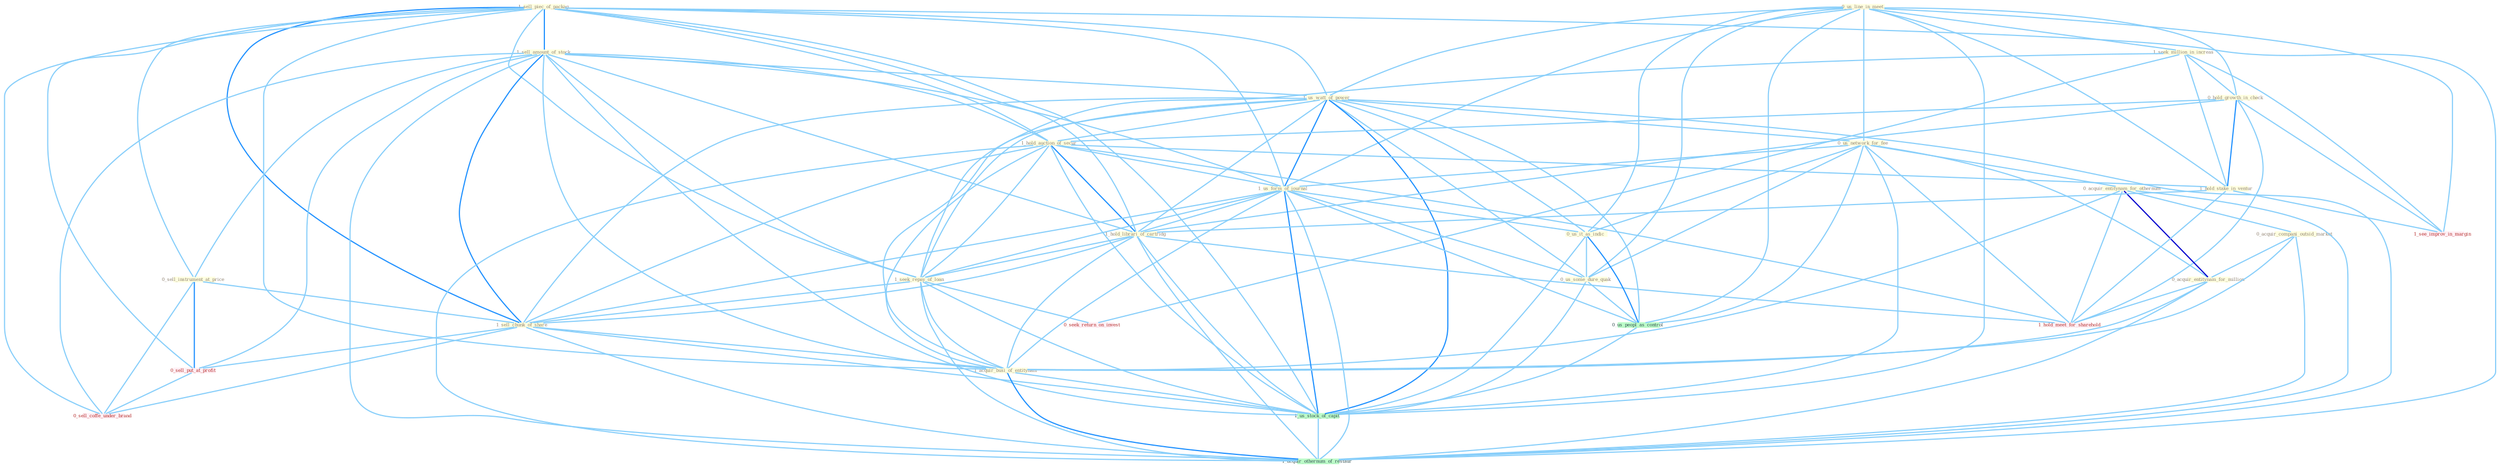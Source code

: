 Graph G{ 
    node
    [shape=polygon,style=filled,width=.5,height=.06,color="#BDFCC9",fixedsize=true,fontsize=4,
    fontcolor="#2f4f4f"];
    {node
    [color="#ffffe0", fontcolor="#8b7d6b"] "0_us_line_in_meet " "1_sell_piec_of_packag " "1_sell_amount_of_stock " "1_us_watt_of_power " "0_us_network_for_fee " "1_seek_million_in_increas " "0_hold_growth_in_check " "1_hold_auction_of_secur " "0_acquir_entitynam_for_othernum " "1_us_form_of_journal " "1_hold_stake_in_ventur " "0_acquir_compani_outsid_market " "0_sell_instrument_at_price " "1_hold_librari_of_cartridg " "1_seek_repay_of_loan " "1_sell_chunk_of_share " "0_acquir_entitynam_for_million " "1_acquir_busi_of_entitynam " "0_us_it_as_indic " "0_us_some_dure_quak "}
{node [color="#fff0f5", fontcolor="#b22222"] "0_sell_put_at_profit " "0_seek_return_on_invest " "1_see_improv_in_margin " "0_sell_coffe_under_brand " "1_hold_meet_for_sharehold "}
edge [color="#B0E2FF"];

	"0_us_line_in_meet " -- "1_us_watt_of_power " [w="1", color="#87cefa" ];
	"0_us_line_in_meet " -- "0_us_network_for_fee " [w="1", color="#87cefa" ];
	"0_us_line_in_meet " -- "1_seek_million_in_increas " [w="1", color="#87cefa" ];
	"0_us_line_in_meet " -- "0_hold_growth_in_check " [w="1", color="#87cefa" ];
	"0_us_line_in_meet " -- "1_us_form_of_journal " [w="1", color="#87cefa" ];
	"0_us_line_in_meet " -- "1_hold_stake_in_ventur " [w="1", color="#87cefa" ];
	"0_us_line_in_meet " -- "0_us_it_as_indic " [w="1", color="#87cefa" ];
	"0_us_line_in_meet " -- "0_us_some_dure_quak " [w="1", color="#87cefa" ];
	"0_us_line_in_meet " -- "0_us_peopl_as_control " [w="1", color="#87cefa" ];
	"0_us_line_in_meet " -- "1_us_stock_of_capit " [w="1", color="#87cefa" ];
	"0_us_line_in_meet " -- "1_see_improv_in_margin " [w="1", color="#87cefa" ];
	"1_sell_piec_of_packag " -- "1_sell_amount_of_stock " [w="2", color="#1e90ff" , len=0.8];
	"1_sell_piec_of_packag " -- "1_us_watt_of_power " [w="1", color="#87cefa" ];
	"1_sell_piec_of_packag " -- "1_hold_auction_of_secur " [w="1", color="#87cefa" ];
	"1_sell_piec_of_packag " -- "1_us_form_of_journal " [w="1", color="#87cefa" ];
	"1_sell_piec_of_packag " -- "0_sell_instrument_at_price " [w="1", color="#87cefa" ];
	"1_sell_piec_of_packag " -- "1_hold_librari_of_cartridg " [w="1", color="#87cefa" ];
	"1_sell_piec_of_packag " -- "1_seek_repay_of_loan " [w="1", color="#87cefa" ];
	"1_sell_piec_of_packag " -- "1_sell_chunk_of_share " [w="2", color="#1e90ff" , len=0.8];
	"1_sell_piec_of_packag " -- "1_acquir_busi_of_entitynam " [w="1", color="#87cefa" ];
	"1_sell_piec_of_packag " -- "0_sell_put_at_profit " [w="1", color="#87cefa" ];
	"1_sell_piec_of_packag " -- "1_us_stock_of_capit " [w="1", color="#87cefa" ];
	"1_sell_piec_of_packag " -- "0_sell_coffe_under_brand " [w="1", color="#87cefa" ];
	"1_sell_piec_of_packag " -- "1_acquir_othernum_of_restaur " [w="1", color="#87cefa" ];
	"1_sell_amount_of_stock " -- "1_us_watt_of_power " [w="1", color="#87cefa" ];
	"1_sell_amount_of_stock " -- "1_hold_auction_of_secur " [w="1", color="#87cefa" ];
	"1_sell_amount_of_stock " -- "1_us_form_of_journal " [w="1", color="#87cefa" ];
	"1_sell_amount_of_stock " -- "0_sell_instrument_at_price " [w="1", color="#87cefa" ];
	"1_sell_amount_of_stock " -- "1_hold_librari_of_cartridg " [w="1", color="#87cefa" ];
	"1_sell_amount_of_stock " -- "1_seek_repay_of_loan " [w="1", color="#87cefa" ];
	"1_sell_amount_of_stock " -- "1_sell_chunk_of_share " [w="2", color="#1e90ff" , len=0.8];
	"1_sell_amount_of_stock " -- "1_acquir_busi_of_entitynam " [w="1", color="#87cefa" ];
	"1_sell_amount_of_stock " -- "0_sell_put_at_profit " [w="1", color="#87cefa" ];
	"1_sell_amount_of_stock " -- "1_us_stock_of_capit " [w="1", color="#87cefa" ];
	"1_sell_amount_of_stock " -- "0_sell_coffe_under_brand " [w="1", color="#87cefa" ];
	"1_sell_amount_of_stock " -- "1_acquir_othernum_of_restaur " [w="1", color="#87cefa" ];
	"1_us_watt_of_power " -- "0_us_network_for_fee " [w="1", color="#87cefa" ];
	"1_us_watt_of_power " -- "1_hold_auction_of_secur " [w="1", color="#87cefa" ];
	"1_us_watt_of_power " -- "1_us_form_of_journal " [w="2", color="#1e90ff" , len=0.8];
	"1_us_watt_of_power " -- "1_hold_librari_of_cartridg " [w="1", color="#87cefa" ];
	"1_us_watt_of_power " -- "1_seek_repay_of_loan " [w="1", color="#87cefa" ];
	"1_us_watt_of_power " -- "1_sell_chunk_of_share " [w="1", color="#87cefa" ];
	"1_us_watt_of_power " -- "1_acquir_busi_of_entitynam " [w="1", color="#87cefa" ];
	"1_us_watt_of_power " -- "0_us_it_as_indic " [w="1", color="#87cefa" ];
	"1_us_watt_of_power " -- "0_us_some_dure_quak " [w="1", color="#87cefa" ];
	"1_us_watt_of_power " -- "0_us_peopl_as_control " [w="1", color="#87cefa" ];
	"1_us_watt_of_power " -- "1_us_stock_of_capit " [w="2", color="#1e90ff" , len=0.8];
	"1_us_watt_of_power " -- "1_acquir_othernum_of_restaur " [w="1", color="#87cefa" ];
	"0_us_network_for_fee " -- "0_acquir_entitynam_for_othernum " [w="1", color="#87cefa" ];
	"0_us_network_for_fee " -- "1_us_form_of_journal " [w="1", color="#87cefa" ];
	"0_us_network_for_fee " -- "0_acquir_entitynam_for_million " [w="1", color="#87cefa" ];
	"0_us_network_for_fee " -- "0_us_it_as_indic " [w="1", color="#87cefa" ];
	"0_us_network_for_fee " -- "0_us_some_dure_quak " [w="1", color="#87cefa" ];
	"0_us_network_for_fee " -- "0_us_peopl_as_control " [w="1", color="#87cefa" ];
	"0_us_network_for_fee " -- "1_us_stock_of_capit " [w="1", color="#87cefa" ];
	"0_us_network_for_fee " -- "1_hold_meet_for_sharehold " [w="1", color="#87cefa" ];
	"1_seek_million_in_increas " -- "0_hold_growth_in_check " [w="1", color="#87cefa" ];
	"1_seek_million_in_increas " -- "1_hold_stake_in_ventur " [w="1", color="#87cefa" ];
	"1_seek_million_in_increas " -- "1_seek_repay_of_loan " [w="1", color="#87cefa" ];
	"1_seek_million_in_increas " -- "0_seek_return_on_invest " [w="1", color="#87cefa" ];
	"1_seek_million_in_increas " -- "1_see_improv_in_margin " [w="1", color="#87cefa" ];
	"0_hold_growth_in_check " -- "1_hold_auction_of_secur " [w="1", color="#87cefa" ];
	"0_hold_growth_in_check " -- "1_hold_stake_in_ventur " [w="2", color="#1e90ff" , len=0.8];
	"0_hold_growth_in_check " -- "1_hold_librari_of_cartridg " [w="1", color="#87cefa" ];
	"0_hold_growth_in_check " -- "1_see_improv_in_margin " [w="1", color="#87cefa" ];
	"0_hold_growth_in_check " -- "1_hold_meet_for_sharehold " [w="1", color="#87cefa" ];
	"1_hold_auction_of_secur " -- "1_us_form_of_journal " [w="1", color="#87cefa" ];
	"1_hold_auction_of_secur " -- "1_hold_stake_in_ventur " [w="1", color="#87cefa" ];
	"1_hold_auction_of_secur " -- "1_hold_librari_of_cartridg " [w="2", color="#1e90ff" , len=0.8];
	"1_hold_auction_of_secur " -- "1_seek_repay_of_loan " [w="1", color="#87cefa" ];
	"1_hold_auction_of_secur " -- "1_sell_chunk_of_share " [w="1", color="#87cefa" ];
	"1_hold_auction_of_secur " -- "1_acquir_busi_of_entitynam " [w="1", color="#87cefa" ];
	"1_hold_auction_of_secur " -- "1_us_stock_of_capit " [w="1", color="#87cefa" ];
	"1_hold_auction_of_secur " -- "1_hold_meet_for_sharehold " [w="1", color="#87cefa" ];
	"1_hold_auction_of_secur " -- "1_acquir_othernum_of_restaur " [w="1", color="#87cefa" ];
	"0_acquir_entitynam_for_othernum " -- "0_acquir_compani_outsid_market " [w="1", color="#87cefa" ];
	"0_acquir_entitynam_for_othernum " -- "0_acquir_entitynam_for_million " [w="3", color="#0000cd" , len=0.6];
	"0_acquir_entitynam_for_othernum " -- "1_acquir_busi_of_entitynam " [w="1", color="#87cefa" ];
	"0_acquir_entitynam_for_othernum " -- "1_hold_meet_for_sharehold " [w="1", color="#87cefa" ];
	"0_acquir_entitynam_for_othernum " -- "1_acquir_othernum_of_restaur " [w="1", color="#87cefa" ];
	"1_us_form_of_journal " -- "1_hold_librari_of_cartridg " [w="1", color="#87cefa" ];
	"1_us_form_of_journal " -- "1_seek_repay_of_loan " [w="1", color="#87cefa" ];
	"1_us_form_of_journal " -- "1_sell_chunk_of_share " [w="1", color="#87cefa" ];
	"1_us_form_of_journal " -- "1_acquir_busi_of_entitynam " [w="1", color="#87cefa" ];
	"1_us_form_of_journal " -- "0_us_it_as_indic " [w="1", color="#87cefa" ];
	"1_us_form_of_journal " -- "0_us_some_dure_quak " [w="1", color="#87cefa" ];
	"1_us_form_of_journal " -- "0_us_peopl_as_control " [w="1", color="#87cefa" ];
	"1_us_form_of_journal " -- "1_us_stock_of_capit " [w="2", color="#1e90ff" , len=0.8];
	"1_us_form_of_journal " -- "1_acquir_othernum_of_restaur " [w="1", color="#87cefa" ];
	"1_hold_stake_in_ventur " -- "1_hold_librari_of_cartridg " [w="1", color="#87cefa" ];
	"1_hold_stake_in_ventur " -- "1_see_improv_in_margin " [w="1", color="#87cefa" ];
	"1_hold_stake_in_ventur " -- "1_hold_meet_for_sharehold " [w="1", color="#87cefa" ];
	"0_acquir_compani_outsid_market " -- "0_acquir_entitynam_for_million " [w="1", color="#87cefa" ];
	"0_acquir_compani_outsid_market " -- "1_acquir_busi_of_entitynam " [w="1", color="#87cefa" ];
	"0_acquir_compani_outsid_market " -- "1_acquir_othernum_of_restaur " [w="1", color="#87cefa" ];
	"0_sell_instrument_at_price " -- "1_sell_chunk_of_share " [w="1", color="#87cefa" ];
	"0_sell_instrument_at_price " -- "0_sell_put_at_profit " [w="2", color="#1e90ff" , len=0.8];
	"0_sell_instrument_at_price " -- "0_sell_coffe_under_brand " [w="1", color="#87cefa" ];
	"1_hold_librari_of_cartridg " -- "1_seek_repay_of_loan " [w="1", color="#87cefa" ];
	"1_hold_librari_of_cartridg " -- "1_sell_chunk_of_share " [w="1", color="#87cefa" ];
	"1_hold_librari_of_cartridg " -- "1_acquir_busi_of_entitynam " [w="1", color="#87cefa" ];
	"1_hold_librari_of_cartridg " -- "1_us_stock_of_capit " [w="1", color="#87cefa" ];
	"1_hold_librari_of_cartridg " -- "1_hold_meet_for_sharehold " [w="1", color="#87cefa" ];
	"1_hold_librari_of_cartridg " -- "1_acquir_othernum_of_restaur " [w="1", color="#87cefa" ];
	"1_seek_repay_of_loan " -- "1_sell_chunk_of_share " [w="1", color="#87cefa" ];
	"1_seek_repay_of_loan " -- "1_acquir_busi_of_entitynam " [w="1", color="#87cefa" ];
	"1_seek_repay_of_loan " -- "0_seek_return_on_invest " [w="1", color="#87cefa" ];
	"1_seek_repay_of_loan " -- "1_us_stock_of_capit " [w="1", color="#87cefa" ];
	"1_seek_repay_of_loan " -- "1_acquir_othernum_of_restaur " [w="1", color="#87cefa" ];
	"1_sell_chunk_of_share " -- "1_acquir_busi_of_entitynam " [w="1", color="#87cefa" ];
	"1_sell_chunk_of_share " -- "0_sell_put_at_profit " [w="1", color="#87cefa" ];
	"1_sell_chunk_of_share " -- "1_us_stock_of_capit " [w="1", color="#87cefa" ];
	"1_sell_chunk_of_share " -- "0_sell_coffe_under_brand " [w="1", color="#87cefa" ];
	"1_sell_chunk_of_share " -- "1_acquir_othernum_of_restaur " [w="1", color="#87cefa" ];
	"0_acquir_entitynam_for_million " -- "1_acquir_busi_of_entitynam " [w="1", color="#87cefa" ];
	"0_acquir_entitynam_for_million " -- "1_hold_meet_for_sharehold " [w="1", color="#87cefa" ];
	"0_acquir_entitynam_for_million " -- "1_acquir_othernum_of_restaur " [w="1", color="#87cefa" ];
	"1_acquir_busi_of_entitynam " -- "1_us_stock_of_capit " [w="1", color="#87cefa" ];
	"1_acquir_busi_of_entitynam " -- "1_acquir_othernum_of_restaur " [w="2", color="#1e90ff" , len=0.8];
	"0_us_it_as_indic " -- "0_us_some_dure_quak " [w="1", color="#87cefa" ];
	"0_us_it_as_indic " -- "0_us_peopl_as_control " [w="2", color="#1e90ff" , len=0.8];
	"0_us_it_as_indic " -- "1_us_stock_of_capit " [w="1", color="#87cefa" ];
	"0_us_some_dure_quak " -- "0_us_peopl_as_control " [w="1", color="#87cefa" ];
	"0_us_some_dure_quak " -- "1_us_stock_of_capit " [w="1", color="#87cefa" ];
	"0_us_peopl_as_control " -- "1_us_stock_of_capit " [w="1", color="#87cefa" ];
	"0_sell_put_at_profit " -- "0_sell_coffe_under_brand " [w="1", color="#87cefa" ];
	"1_us_stock_of_capit " -- "1_acquir_othernum_of_restaur " [w="1", color="#87cefa" ];
}